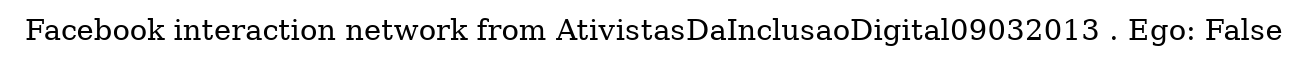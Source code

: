 digraph  {
	graph [label="Facebook interaction network from AtivistasDaInclusaoDigital09032013 . Ego: False"];
}
